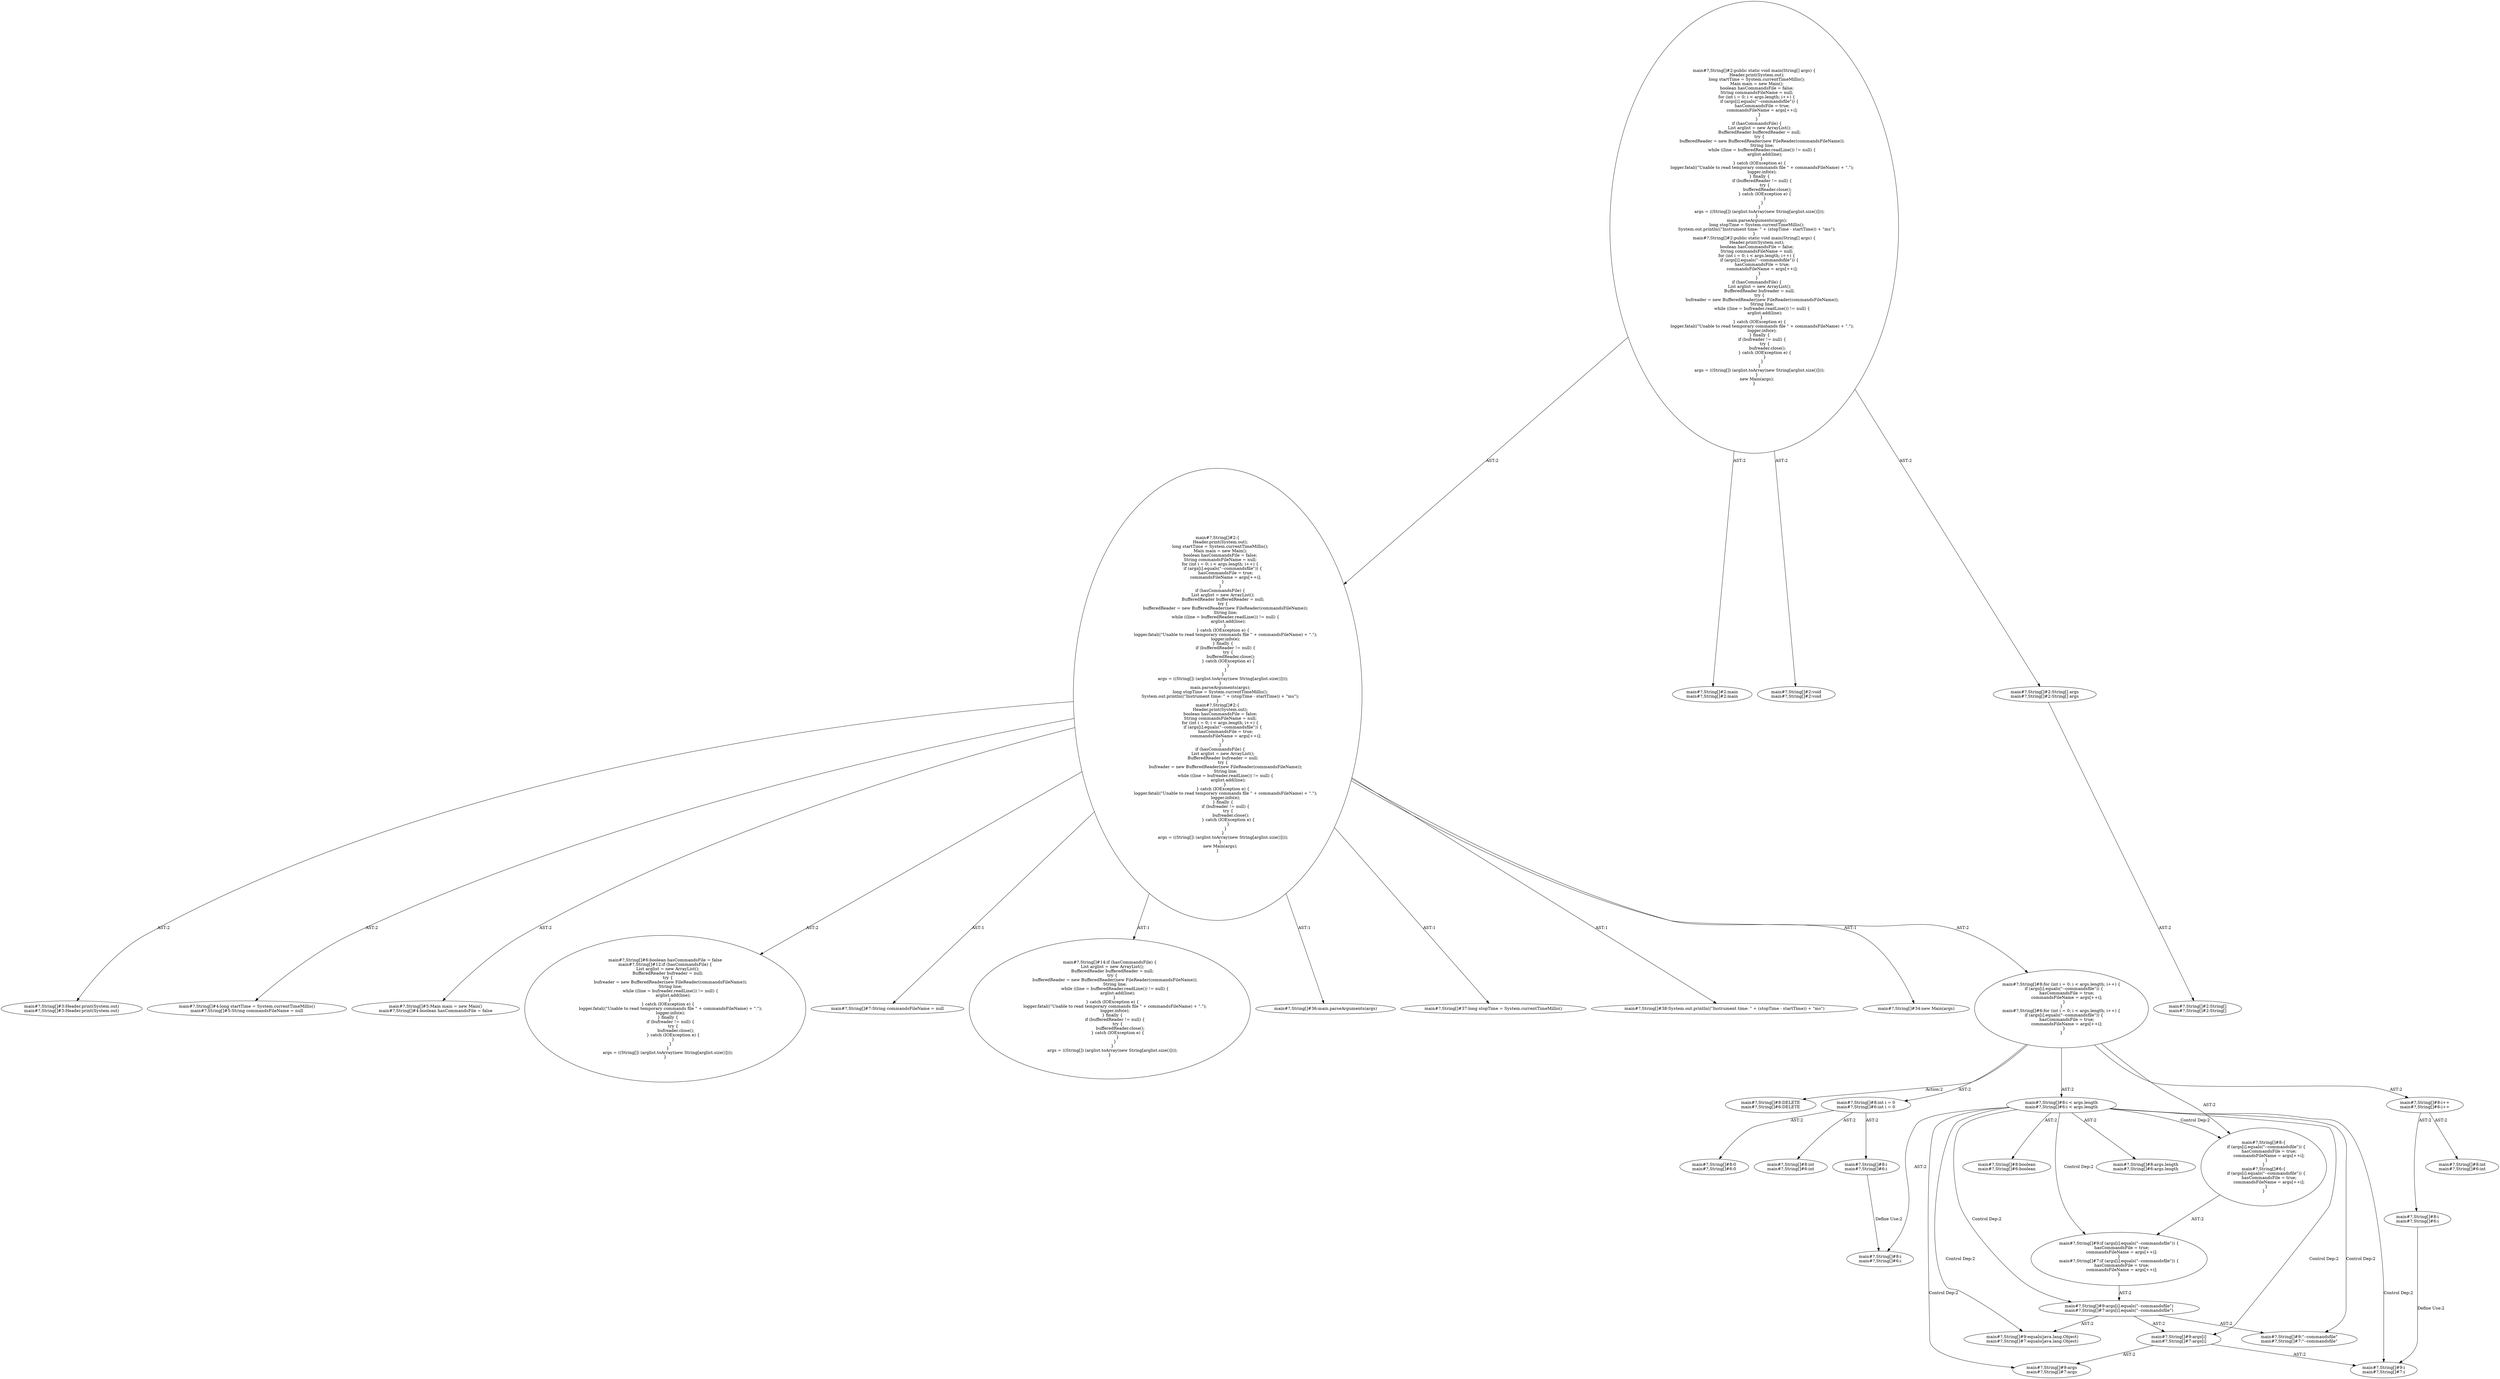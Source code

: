 digraph "Pattern" {
0 [label="main#?,String[]#8:DELETE
main#?,String[]#6:DELETE" shape=ellipse]
1 [label="main#?,String[]#8:for (int i = 0; i < args.length; i++) \{
    if (args[i].equals(\"--commandsfile\")) \{
        hasCommandsFile = true;
        commandsFileName = args[++i];
    \}
\}
main#?,String[]#6:for (int i = 0; i < args.length; i++) \{
    if (args[i].equals(\"--commandsfile\")) \{
        hasCommandsFile = true;
        commandsFileName = args[++i];
    \}
\}" shape=ellipse]
2 [label="main#?,String[]#2:\{
    Header.print(System.out);
    long startTime = System.currentTimeMillis();
    Main main = new Main();
    boolean hasCommandsFile = false;
    String commandsFileName = null;
    for (int i = 0; i < args.length; i++) \{
        if (args[i].equals(\"--commandsfile\")) \{
            hasCommandsFile = true;
            commandsFileName = args[++i];
        \}
    \}
    if (hasCommandsFile) \{
        List arglist = new ArrayList();
        BufferedReader bufferedReader = null;
        try \{
            bufferedReader = new BufferedReader(new FileReader(commandsFileName));
            String line;
            while ((line = bufferedReader.readLine()) != null) \{
                arglist.add(line);
            \} 
        \} catch (IOException e) \{
            logger.fatal((\"Unable to read temporary commands file \" + commandsFileName) + \".\");
            logger.info(e);
        \} finally \{
            if (bufferedReader != null) \{
                try \{
                    bufferedReader.close();
                \} catch (IOException e) \{
                \}
            \}
        \}
        args = ((String[]) (arglist.toArray(new String[arglist.size()])));
    \}
    main.parseArguments(args);
    long stopTime = System.currentTimeMillis();
    System.out.println((\"Instrument time: \" + (stopTime - startTime)) + \"ms\");
\}
main#?,String[]#2:\{
    Header.print(System.out);
    boolean hasCommandsFile = false;
    String commandsFileName = null;
    for (int i = 0; i < args.length; i++) \{
        if (args[i].equals(\"--commandsfile\")) \{
            hasCommandsFile = true;
            commandsFileName = args[++i];
        \}
    \}
    if (hasCommandsFile) \{
        List arglist = new ArrayList();
        BufferedReader bufreader = null;
        try \{
            bufreader = new BufferedReader(new FileReader(commandsFileName));
            String line;
            while ((line = bufreader.readLine()) != null) \{
                arglist.add(line);
            \} 
        \} catch (IOException e) \{
            logger.fatal((\"Unable to read temporary commands file \" + commandsFileName) + \".\");
            logger.info(e);
        \} finally \{
            if (bufreader != null) \{
                try \{
                    bufreader.close();
                \} catch (IOException e) \{
                \}
            \}
        \}
        args = ((String[]) (arglist.toArray(new String[arglist.size()])));
    \}
    new Main(args);
\}" shape=ellipse]
3 [label="main#?,String[]#2:public static void main(String[] args) \{
    Header.print(System.out);
    long startTime = System.currentTimeMillis();
    Main main = new Main();
    boolean hasCommandsFile = false;
    String commandsFileName = null;
    for (int i = 0; i < args.length; i++) \{
        if (args[i].equals(\"--commandsfile\")) \{
            hasCommandsFile = true;
            commandsFileName = args[++i];
        \}
    \}
    if (hasCommandsFile) \{
        List arglist = new ArrayList();
        BufferedReader bufferedReader = null;
        try \{
            bufferedReader = new BufferedReader(new FileReader(commandsFileName));
            String line;
            while ((line = bufferedReader.readLine()) != null) \{
                arglist.add(line);
            \} 
        \} catch (IOException e) \{
            logger.fatal((\"Unable to read temporary commands file \" + commandsFileName) + \".\");
            logger.info(e);
        \} finally \{
            if (bufferedReader != null) \{
                try \{
                    bufferedReader.close();
                \} catch (IOException e) \{
                \}
            \}
        \}
        args = ((String[]) (arglist.toArray(new String[arglist.size()])));
    \}
    main.parseArguments(args);
    long stopTime = System.currentTimeMillis();
    System.out.println((\"Instrument time: \" + (stopTime - startTime)) + \"ms\");
\}
main#?,String[]#2:public static void main(String[] args) \{
    Header.print(System.out);
    boolean hasCommandsFile = false;
    String commandsFileName = null;
    for (int i = 0; i < args.length; i++) \{
        if (args[i].equals(\"--commandsfile\")) \{
            hasCommandsFile = true;
            commandsFileName = args[++i];
        \}
    \}
    if (hasCommandsFile) \{
        List arglist = new ArrayList();
        BufferedReader bufreader = null;
        try \{
            bufreader = new BufferedReader(new FileReader(commandsFileName));
            String line;
            while ((line = bufreader.readLine()) != null) \{
                arglist.add(line);
            \} 
        \} catch (IOException e) \{
            logger.fatal((\"Unable to read temporary commands file \" + commandsFileName) + \".\");
            logger.info(e);
        \} finally \{
            if (bufreader != null) \{
                try \{
                    bufreader.close();
                \} catch (IOException e) \{
                \}
            \}
        \}
        args = ((String[]) (arglist.toArray(new String[arglist.size()])));
    \}
    new Main(args);
\}" shape=ellipse]
4 [label="main#?,String[]#2:main
main#?,String[]#2:main" shape=ellipse]
5 [label="main#?,String[]#2:void
main#?,String[]#2:void" shape=ellipse]
6 [label="main#?,String[]#2:String[] args
main#?,String[]#2:String[] args" shape=ellipse]
7 [label="main#?,String[]#2:String[]
main#?,String[]#2:String[]" shape=ellipse]
8 [label="main#?,String[]#3:Header.print(System.out)
main#?,String[]#3:Header.print(System.out)" shape=ellipse]
9 [label="main#?,String[]#4:long startTime = System.currentTimeMillis()
main#?,String[]#5:String commandsFileName = null" shape=ellipse]
10 [label="main#?,String[]#5:Main main = new Main()
main#?,String[]#4:boolean hasCommandsFile = false" shape=ellipse]
11 [label="main#?,String[]#6:boolean hasCommandsFile = false
main#?,String[]#12:if (hasCommandsFile) \{
    List arglist = new ArrayList();
    BufferedReader bufreader = null;
    try \{
        bufreader = new BufferedReader(new FileReader(commandsFileName));
        String line;
        while ((line = bufreader.readLine()) != null) \{
            arglist.add(line);
        \} 
    \} catch (IOException e) \{
        logger.fatal((\"Unable to read temporary commands file \" + commandsFileName) + \".\");
        logger.info(e);
    \} finally \{
        if (bufreader != null) \{
            try \{
                bufreader.close();
            \} catch (IOException e) \{
            \}
        \}
    \}
    args = ((String[]) (arglist.toArray(new String[arglist.size()])));
\}" shape=ellipse]
12 [label="main#?,String[]#7:String commandsFileName = null" shape=ellipse]
13 [label="main#?,String[]#14:if (hasCommandsFile) \{
    List arglist = new ArrayList();
    BufferedReader bufferedReader = null;
    try \{
        bufferedReader = new BufferedReader(new FileReader(commandsFileName));
        String line;
        while ((line = bufferedReader.readLine()) != null) \{
            arglist.add(line);
        \} 
    \} catch (IOException e) \{
        logger.fatal((\"Unable to read temporary commands file \" + commandsFileName) + \".\");
        logger.info(e);
    \} finally \{
        if (bufferedReader != null) \{
            try \{
                bufferedReader.close();
            \} catch (IOException e) \{
            \}
        \}
    \}
    args = ((String[]) (arglist.toArray(new String[arglist.size()])));
\}" shape=ellipse]
14 [label="main#?,String[]#36:main.parseArguments(args)" shape=ellipse]
15 [label="main#?,String[]#37:long stopTime = System.currentTimeMillis()" shape=ellipse]
16 [label="main#?,String[]#38:System.out.println((\"Instrument time: \" + (stopTime - startTime)) + \"ms\")" shape=ellipse]
17 [label="main#?,String[]#8:int i = 0
main#?,String[]#6:int i = 0" shape=ellipse]
18 [label="main#?,String[]#8:i
main#?,String[]#6:i" shape=ellipse]
19 [label="main#?,String[]#8:int
main#?,String[]#6:int" shape=ellipse]
20 [label="main#?,String[]#8:0
main#?,String[]#6:0" shape=ellipse]
21 [label="main#?,String[]#8:i < args.length
main#?,String[]#6:i < args.length" shape=ellipse]
22 [label="main#?,String[]#8:boolean
main#?,String[]#6:boolean" shape=ellipse]
23 [label="main#?,String[]#8:i
main#?,String[]#6:i" shape=ellipse]
24 [label="main#?,String[]#8:args.length
main#?,String[]#6:args.length" shape=ellipse]
25 [label="main#?,String[]#8:\{
    if (args[i].equals(\"--commandsfile\")) \{
        hasCommandsFile = true;
        commandsFileName = args[++i];
    \}
\}
main#?,String[]#6:\{
    if (args[i].equals(\"--commandsfile\")) \{
        hasCommandsFile = true;
        commandsFileName = args[++i];
    \}
\}" shape=ellipse]
26 [label="main#?,String[]#9:if (args[i].equals(\"--commandsfile\")) \{
    hasCommandsFile = true;
    commandsFileName = args[++i];
\}
main#?,String[]#7:if (args[i].equals(\"--commandsfile\")) \{
    hasCommandsFile = true;
    commandsFileName = args[++i];
\}" shape=ellipse]
27 [label="main#?,String[]#9:args[i].equals(\"--commandsfile\")
main#?,String[]#7:args[i].equals(\"--commandsfile\")" shape=ellipse]
28 [label="main#?,String[]#9:equals(java.lang.Object)
main#?,String[]#7:equals(java.lang.Object)" shape=ellipse]
29 [label="main#?,String[]#9:args[i]
main#?,String[]#7:args[i]" shape=ellipse]
30 [label="main#?,String[]#9:args
main#?,String[]#7:args" shape=ellipse]
31 [label="main#?,String[]#9:i
main#?,String[]#7:i" shape=ellipse]
32 [label="main#?,String[]#9:\"--commandsfile\"
main#?,String[]#7:\"--commandsfile\"" shape=ellipse]
33 [label="main#?,String[]#8:i++
main#?,String[]#6:i++" shape=ellipse]
34 [label="main#?,String[]#8:int
main#?,String[]#6:int" shape=ellipse]
35 [label="main#?,String[]#8:i
main#?,String[]#6:i" shape=ellipse]
36 [label="main#?,String[]#34:new Main(args)" shape=ellipse]
1 -> 0 [label="Action:2"];
1 -> 17 [label="AST:2"];
1 -> 21 [label="AST:2"];
1 -> 33 [label="AST:2"];
1 -> 25 [label="AST:2"];
2 -> 1 [label="AST:2"];
2 -> 8 [label="AST:2"];
2 -> 9 [label="AST:2"];
2 -> 10 [label="AST:2"];
2 -> 11 [label="AST:2"];
2 -> 12 [label="AST:1"];
2 -> 13 [label="AST:1"];
2 -> 14 [label="AST:1"];
2 -> 15 [label="AST:1"];
2 -> 16 [label="AST:1"];
2 -> 36 [label="AST:1"];
3 -> 2 [label="AST:2"];
3 -> 4 [label="AST:2"];
3 -> 5 [label="AST:2"];
3 -> 6 [label="AST:2"];
6 -> 7 [label="AST:2"];
17 -> 18 [label="AST:2"];
17 -> 19 [label="AST:2"];
17 -> 20 [label="AST:2"];
18 -> 23 [label="Define Use:2"];
21 -> 22 [label="AST:2"];
21 -> 23 [label="AST:2"];
21 -> 24 [label="AST:2"];
21 -> 25 [label="Control Dep:2"];
21 -> 26 [label="Control Dep:2"];
21 -> 27 [label="Control Dep:2"];
21 -> 28 [label="Control Dep:2"];
21 -> 29 [label="Control Dep:2"];
21 -> 30 [label="Control Dep:2"];
21 -> 31 [label="Control Dep:2"];
21 -> 32 [label="Control Dep:2"];
25 -> 26 [label="AST:2"];
26 -> 27 [label="AST:2"];
27 -> 29 [label="AST:2"];
27 -> 28 [label="AST:2"];
27 -> 32 [label="AST:2"];
29 -> 30 [label="AST:2"];
29 -> 31 [label="AST:2"];
33 -> 34 [label="AST:2"];
33 -> 35 [label="AST:2"];
35 -> 31 [label="Define Use:2"];
}